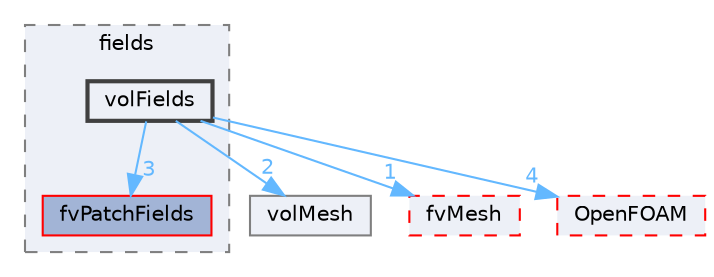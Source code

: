digraph "src/finiteVolume/fields/volFields"
{
 // LATEX_PDF_SIZE
  bgcolor="transparent";
  edge [fontname=Helvetica,fontsize=10,labelfontname=Helvetica,labelfontsize=10];
  node [fontname=Helvetica,fontsize=10,shape=box,height=0.2,width=0.4];
  compound=true
  subgraph clusterdir_25ab4a83a983f7bb7a38b7f63bb141b7 {
    graph [ bgcolor="#edf0f7", pencolor="grey50", label="fields", fontname=Helvetica,fontsize=10 style="filled,dashed", URL="dir_25ab4a83a983f7bb7a38b7f63bb141b7.html",tooltip=""]
  dir_a5850494bc77049b2a182260f0d1f703 [label="fvPatchFields", fillcolor="#a2b4d6", color="red", style="filled", URL="dir_a5850494bc77049b2a182260f0d1f703.html",tooltip=""];
  dir_bd8bf7fa65467c460a50eacc456ce356 [label="volFields", fillcolor="#edf0f7", color="grey25", style="filled,bold", URL="dir_bd8bf7fa65467c460a50eacc456ce356.html",tooltip=""];
  }
  dir_1a4209badf8dc5d7c181708103efea60 [label="volMesh", fillcolor="#edf0f7", color="grey50", style="filled", URL="dir_1a4209badf8dc5d7c181708103efea60.html",tooltip=""];
  dir_c382fa095c9c33d8673c0dd60aaef275 [label="fvMesh", fillcolor="#edf0f7", color="red", style="filled,dashed", URL="dir_c382fa095c9c33d8673c0dd60aaef275.html",tooltip=""];
  dir_c5473ff19b20e6ec4dfe5c310b3778a8 [label="OpenFOAM", fillcolor="#edf0f7", color="red", style="filled,dashed", URL="dir_c5473ff19b20e6ec4dfe5c310b3778a8.html",tooltip=""];
  dir_bd8bf7fa65467c460a50eacc456ce356->dir_1a4209badf8dc5d7c181708103efea60 [headlabel="2", labeldistance=1.5 headhref="dir_004295_004299.html" href="dir_004295_004299.html" color="steelblue1" fontcolor="steelblue1"];
  dir_bd8bf7fa65467c460a50eacc456ce356->dir_a5850494bc77049b2a182260f0d1f703 [headlabel="3", labeldistance=1.5 headhref="dir_004295_001567.html" href="dir_004295_001567.html" color="steelblue1" fontcolor="steelblue1"];
  dir_bd8bf7fa65467c460a50eacc456ce356->dir_c382fa095c9c33d8673c0dd60aaef275 [headlabel="1", labeldistance=1.5 headhref="dir_004295_001544.html" href="dir_004295_001544.html" color="steelblue1" fontcolor="steelblue1"];
  dir_bd8bf7fa65467c460a50eacc456ce356->dir_c5473ff19b20e6ec4dfe5c310b3778a8 [headlabel="4", labeldistance=1.5 headhref="dir_004295_002695.html" href="dir_004295_002695.html" color="steelblue1" fontcolor="steelblue1"];
}
